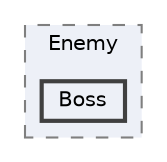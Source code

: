 digraph "src/Object/Enemy/Boss"
{
 // LATEX_PDF_SIZE
  bgcolor="transparent";
  edge [fontname=Helvetica,fontsize=10,labelfontname=Helvetica,labelfontsize=10];
  node [fontname=Helvetica,fontsize=10,shape=box,height=0.2,width=0.4];
  compound=true
  subgraph clusterdir_c3fce75fed7cf9742c08aab046c0355d {
    graph [ bgcolor="#edf0f7", pencolor="grey50", label="Enemy", fontname=Helvetica,fontsize=10 style="filled,dashed", URL="dir_c3fce75fed7cf9742c08aab046c0355d.html",tooltip=""]
  dir_61a584af56b5556936e2630f8a39c4ce [label="Boss", fillcolor="#edf0f7", color="grey25", style="filled,bold", URL="dir_61a584af56b5556936e2630f8a39c4ce.html",tooltip=""];
  }
}
